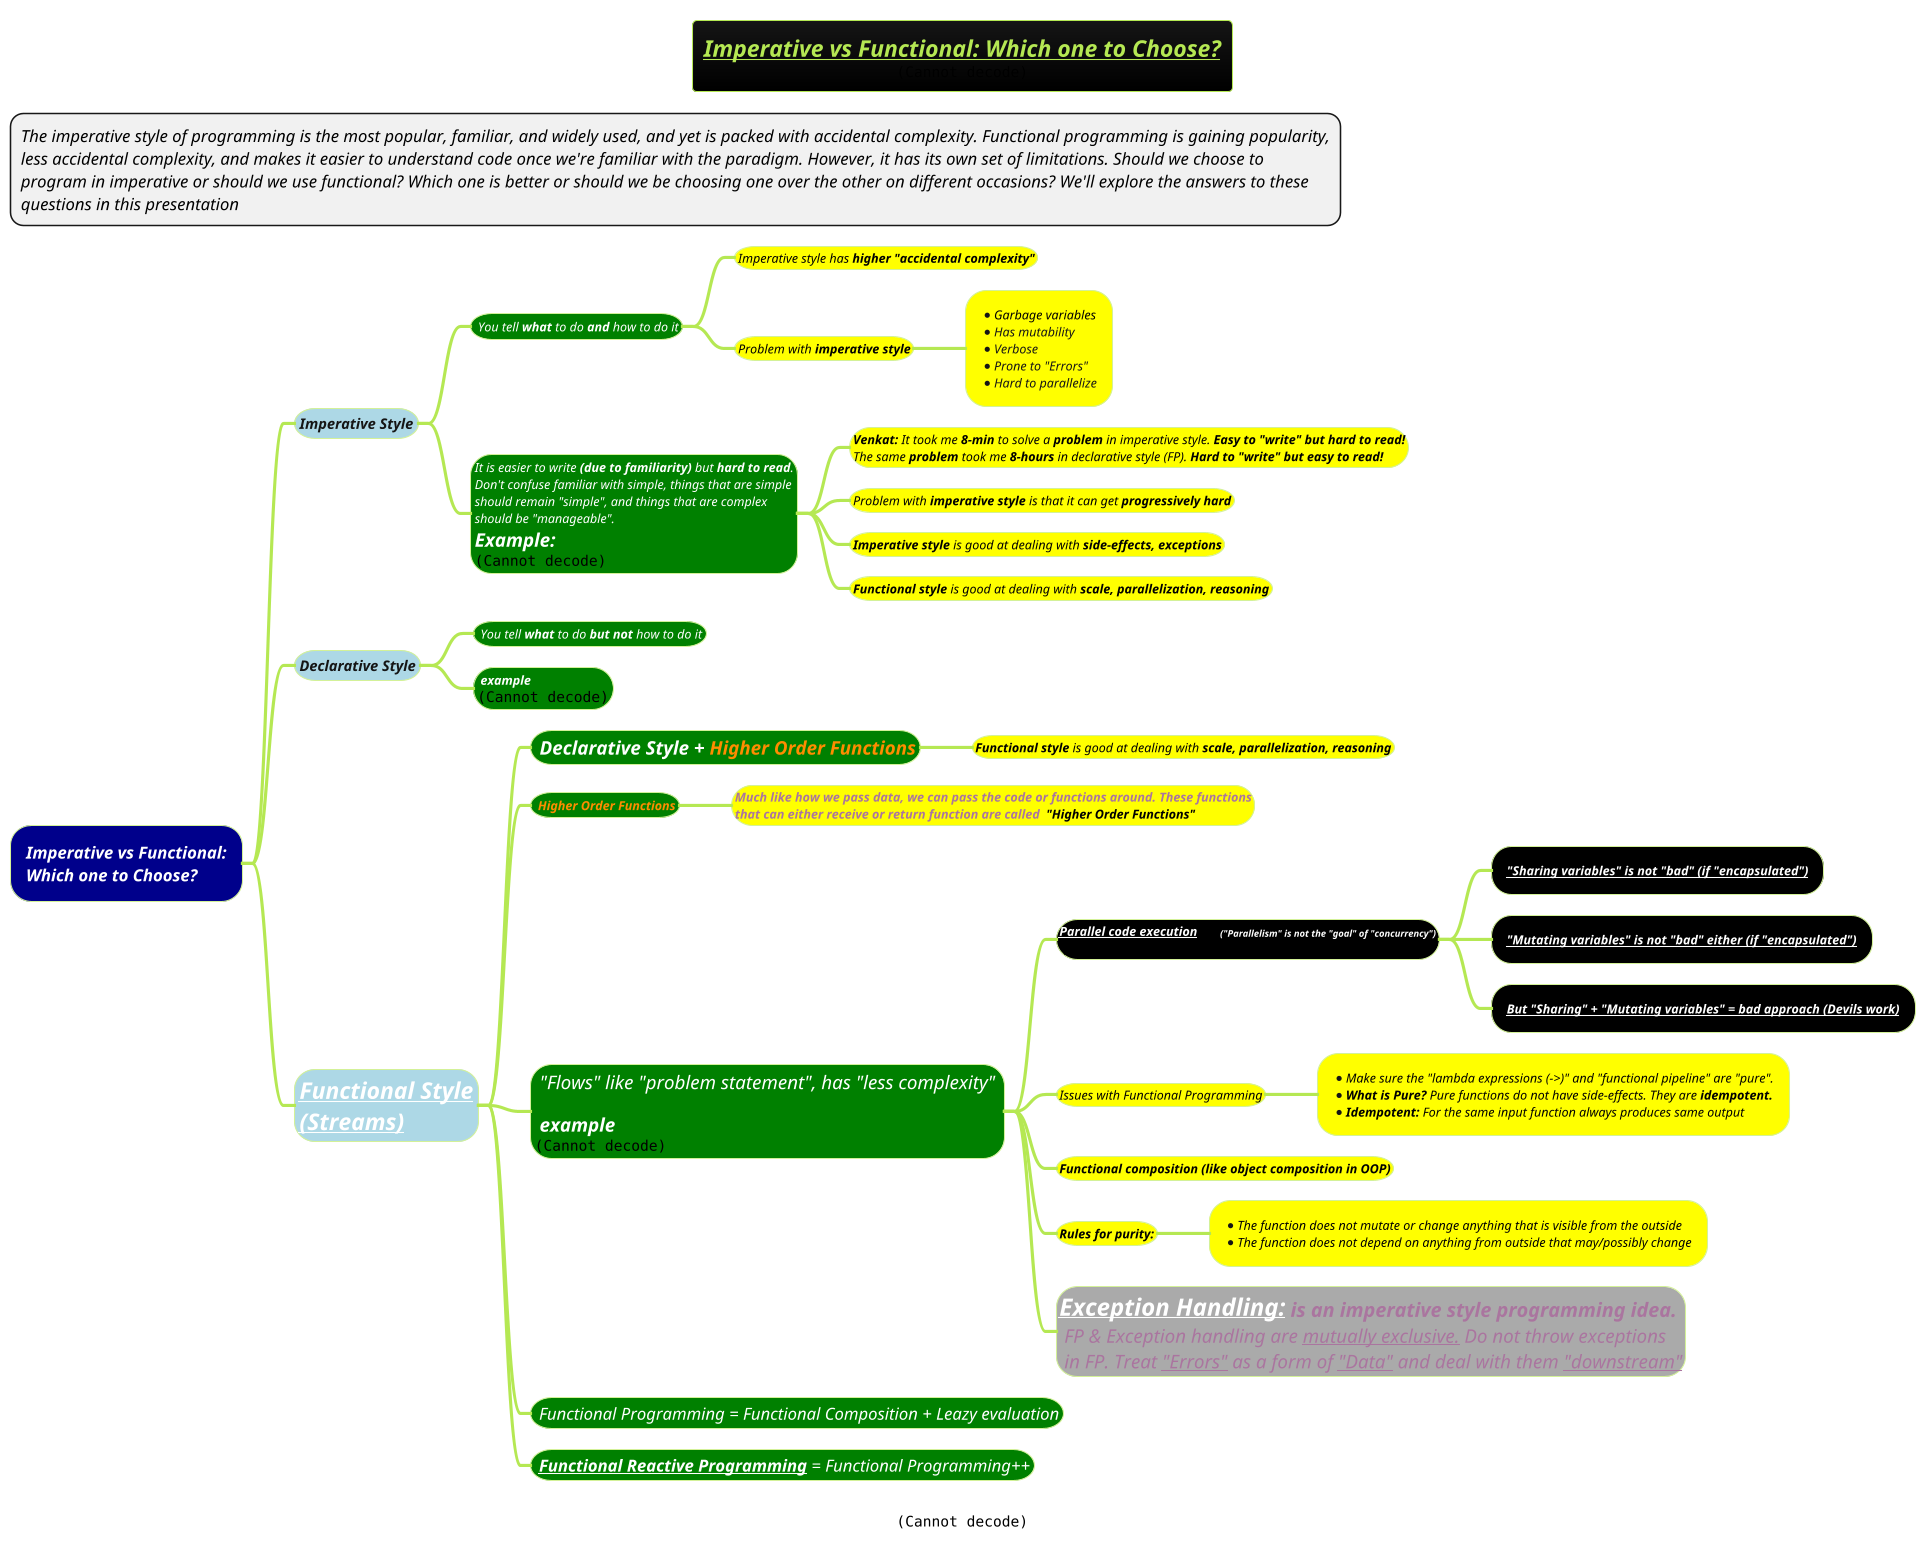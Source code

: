 @startmindmap
title = <b><i><u><size:18>Imperative vs Functional: Which one to Choose?\n<img:images/img_213.png{scale=1}>
caption <img:images/img_590.png>
*:<i><size:16>The imperative style of programming is the most popular, familiar, and widely used, and yet is packed with accidental complexity. Functional programming is gaining popularity,
<i><size:16>less accidental complexity, and makes it easier to understand code once we're familiar with the paradigm. However, it has its own set of limitations. Should we choose to
<i><size:16>program in imperative or should we use functional? Which one is better or should we be choosing one over the other on different occasions? We'll explore the answers to these
<i><size:16>questions in this presentation;

!theme hacker
*[#darkblue] <color #white><i>Imperative vs Functional:\n<color #white><i>Which one to Choose?
**[#lightblue] <i>Imperative Style
***[#green] <size:12><color #white><i> You tell **what** to do **and** how to do it
****[#yellow] <size:12><color #black><i>Imperative style has <b>higher "accidental complexity"
****[#yellow] <size:12><color #black><i>Problem with <b>imperative style
*****[#yellow]:*<size:12><color #black><i>Garbage variables
* <size:12><i>Has mutability
* <size:12><i>Verbose
* <size:12><i>Prone to "Errors"
* <size:12><i>Hard to parallelize;
***[#green]:<size:12><color #white><i>It is easier to write **(due to familiarity)** but **hard to read**.
<size:12><color #white><i>Don't confuse familiar with simple, things that are simple
<size:12><color #white><i>should remain "simple", and things that are complex
<size:12><color #white><i>should be "manageable".
<b><size:18><color #white><i>Example:
<img:images/img_3.png{scale=1.13}>;
****[#yellow]:<size:12><color #black><i>**Venkat:** It took me **8-min** to solve a **problem** in imperative style. <b>Easy to "write" but hard to read!
<size:12><color #black><i>The same **problem** took me **8-hours** in declarative style (FP).<b> Hard to "write" but easy to read! ;
****[#yellow] <size:12><color #black><i>Problem with <b>imperative style</b> is that it can get <b>progressively hard
****[#yellow] <size:12><color #black><i><b>Imperative style</b> is good at dealing with <b>side-effects, exceptions
****[#yellow] <size:12><color #black><i><b>Functional style</b> is good at dealing with <b>scale, parallelization, reasoning

**[#lightblue] <i>Declarative Style
***[#green] <size:12><color #white><i> You tell **what** to do **but not** how to do it
***[#green] <b><size:12><color #white><i> example \n<img:images/img_2.png{scale=0.8}>

**[#lightblue] <size:22><i>[[docs/3-programming-languages/Venkat-Subramaniam/Streams.puml Functional Style\n(Streams)]]
***[#green] <b><size:18><color #white><i> Declarative Style + <color :darkorange>Higher Order Functions
****[#yellow] <size:12><color #black><i><b>Functional style</b> is good at dealing with <b>scale, parallelization, reasoning

***[#green] <b><size:12><color #white><i> <i><color :darkorange>Higher Order Functions

****[#yellow]:<b><i><size:12>Much like how we pass data, we can pass the code or functions around. These functions
<b><i><size:12>that can either receive or return function are called <color :black> "Higher Order Functions";
***[#green] <size:18><color #white><i> <color :white>"Flows" like "problem statement", has "less complexity" \n\n<b><size:18><color #white><i> example\n<img:images/img.png{scale=0.92}>
****[#black] <size:12><color #white><i><b>[[docs/3-programming-languages/Venkat-Subramaniam/images/img_283.png Parallel code execution]] <size:9>\t("Parallelism" is not the "goal" of "concurrency")\n<img:images/img_1.png{scale=0.8}>
*****[#black] <size:12><color #white><i><b>[[docs/3-programming-languages/Venkat-Subramaniam/images/img_283.png "Sharing variables" is not "bad" (if "encapsulated")]]
*****[#black] <b><size:12><color #white><i>[[docs/3-programming-languages/Venkat-Subramaniam/images/img_283.png "Mutating variables" is not "bad" either (if "encapsulated")]]
*****[#black] <b><size:12><color #white><i>[[docs/3-programming-languages/Venkat-Subramaniam/images/img_283.png But "Sharing" + "Mutating variables" = bad approach (Devils work)]]
****[#yellow] <size:12><color #black><i>Issues with Functional Programming
*****[#yellow] *<size:12><color #black><i>Make sure the "lambda expressions (->)" and "functional pipeline" are "pure". \n*<size:12><color #black><i>**What is Pure?** Pure functions do not have side-effects. They are **idempotent.**\n*<size:12><color #black><i>**Idempotent:** For the same input function always produces same output
****[#yellow] <size:12><color #black><i><b>Functional composition (like object composition in OOP)
****[#yellow] <size:12><color #black><i><b>Rules for purity:
*****[#yellow] *<size:12><color #black><i>The function does not mutate or change anything that is visible from the outside \n* <size:12><color #black><i>The function does not depend on anything from outside that may/possibly change
****[#a]:=<i><color:darkorange>[[docs/3-programming-languages/Venkat-Subramaniam/Exception-Handling-in-Functional-and-Reactive-Programming.puml Exception Handling:]]</color> is an imperative style programming idea.
<size:18> <i>FP & Exception handling are __mutually exclusive.__ Do not throw exceptions
<size:18> <i>in FP. Treat __"Errors"__ as a form of __"Data"__ and deal with them __"downstream"__;

***[#green] <size:16><color #white><i> <color :white>Functional Programming = Functional Composition + Leazy evaluation
***[#green] <size:16><color #white><i> <color :white><b>[[docs/3-programming-languages/Venkat-Subramaniam/Asynchronous-Programming-in-Java-Options-to-Choose-from.puml Functional Reactive Programming]]</b> = Functional Programming++
@endmindmap
